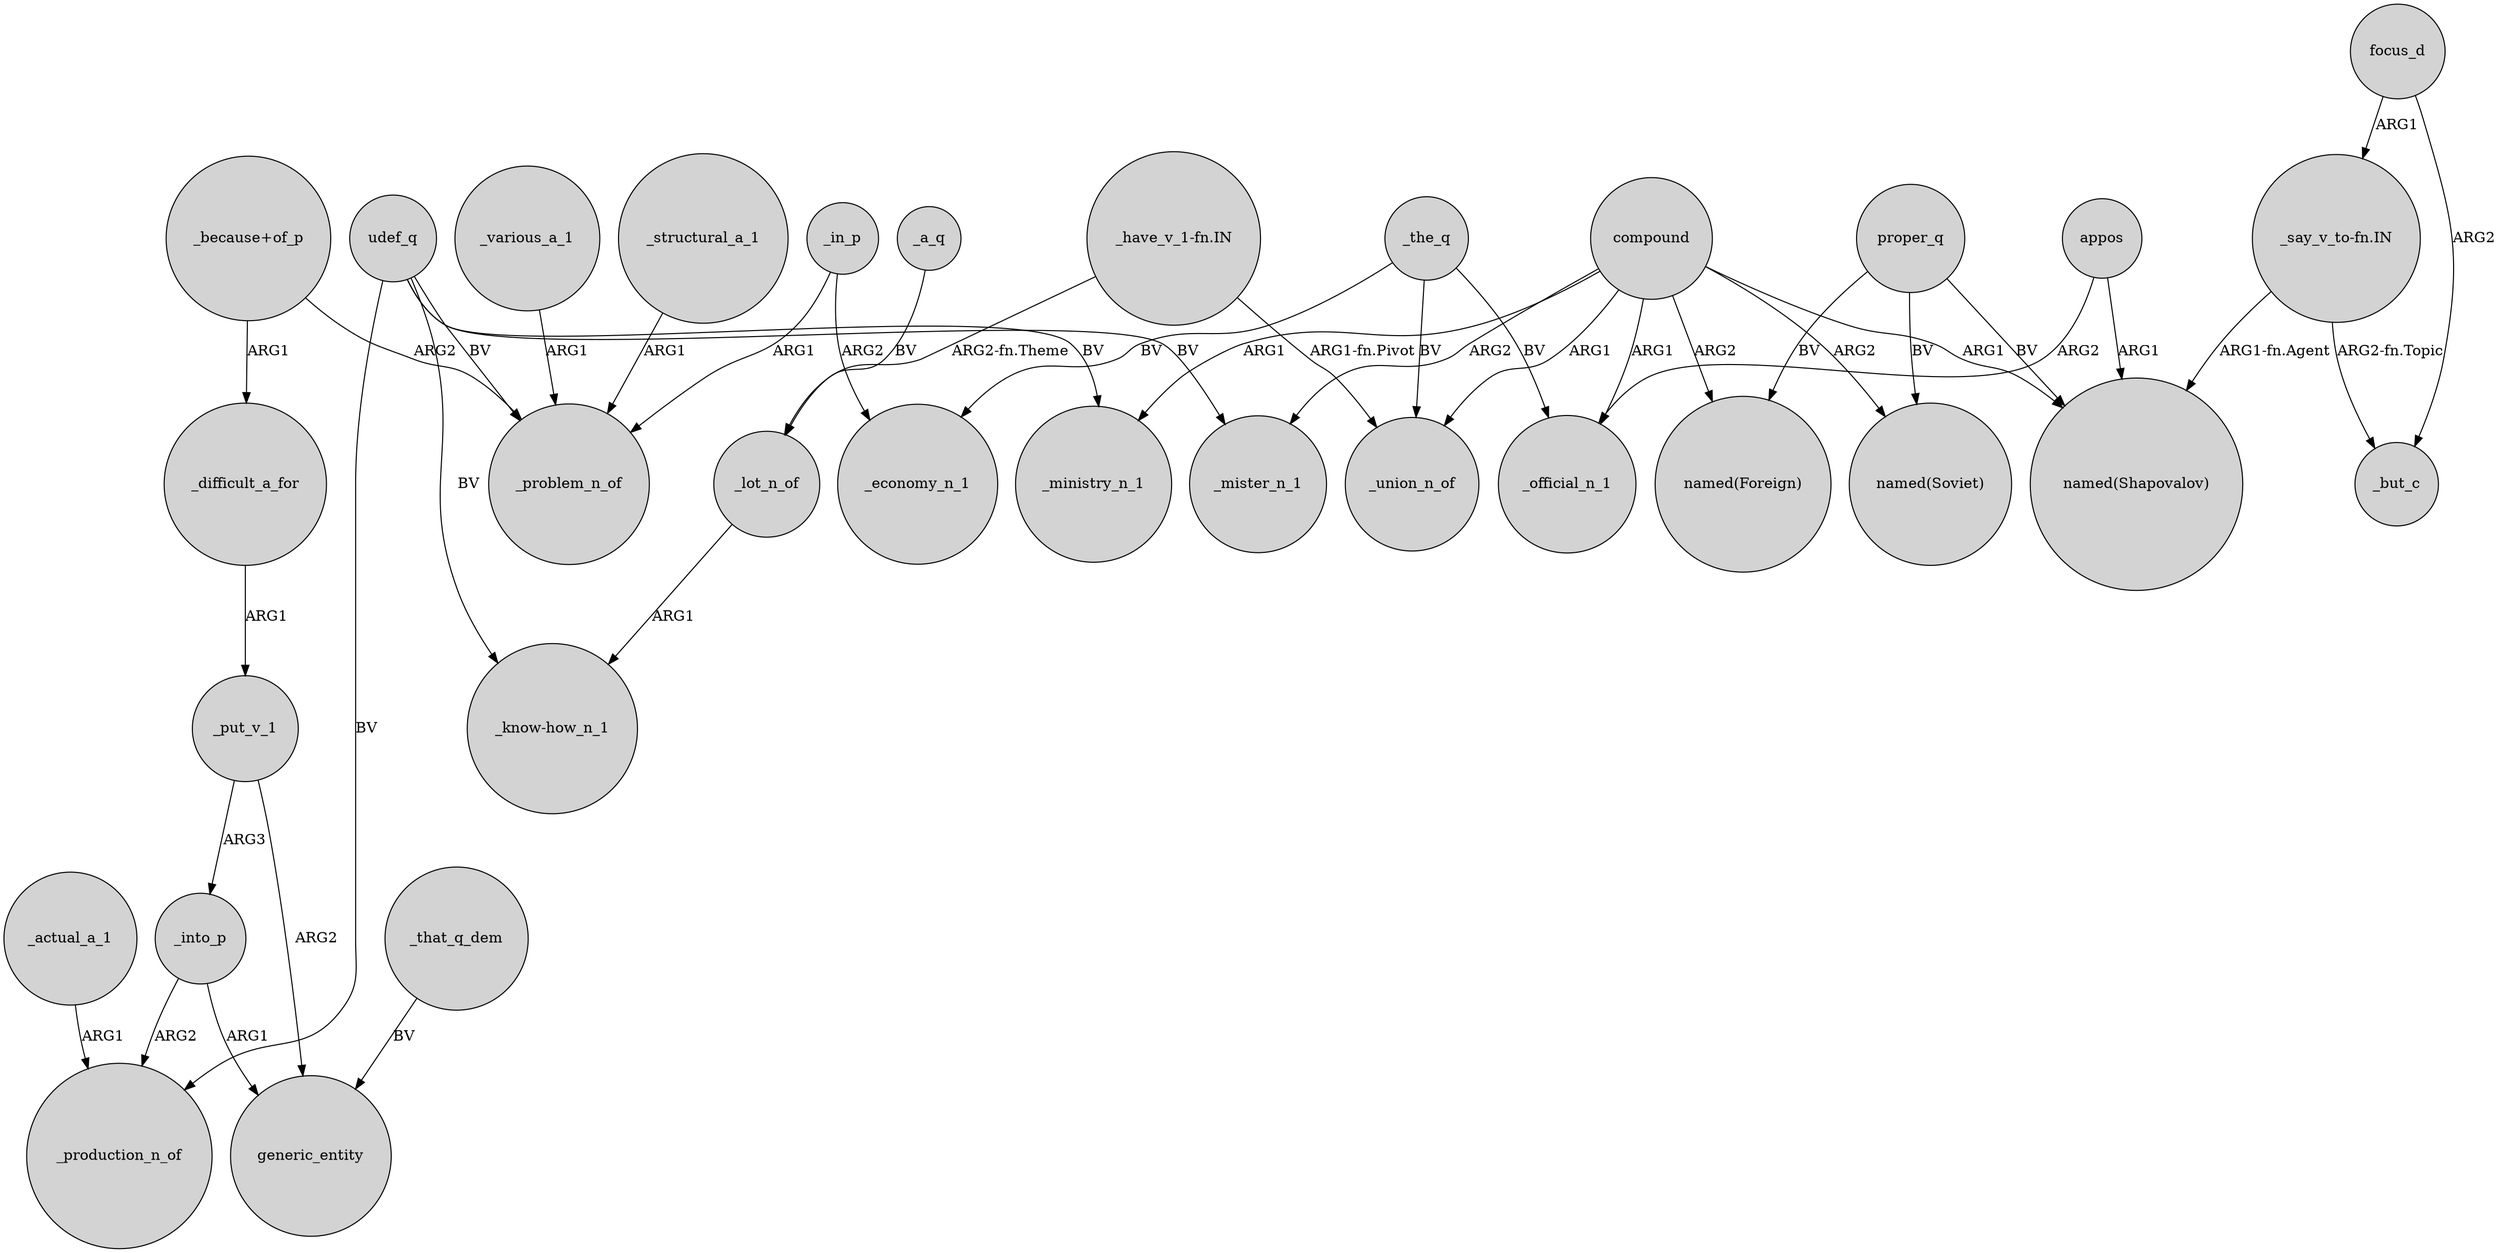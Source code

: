 digraph {
	node [shape=circle style=filled]
	_a_q -> _lot_n_of [label=BV]
	_difficult_a_for -> _put_v_1 [label=ARG1]
	udef_q -> _production_n_of [label=BV]
	_structural_a_1 -> _problem_n_of [label=ARG1]
	compound -> "named(Foreign)" [label=ARG2]
	"_say_v_to-fn.IN" -> "named(Shapovalov)" [label="ARG1-fn.Agent"]
	appos -> _official_n_1 [label=ARG2]
	proper_q -> "named(Foreign)" [label=BV]
	_the_q -> _official_n_1 [label=BV]
	_lot_n_of -> "_know-how_n_1" [label=ARG1]
	_that_q_dem -> generic_entity [label=BV]
	compound -> _mister_n_1 [label=ARG2]
	udef_q -> _ministry_n_1 [label=BV]
	_actual_a_1 -> _production_n_of [label=ARG1]
	_the_q -> _economy_n_1 [label=BV]
	udef_q -> _mister_n_1 [label=BV]
	_into_p -> _production_n_of [label=ARG2]
	_put_v_1 -> generic_entity [label=ARG2]
	_the_q -> _union_n_of [label=BV]
	udef_q -> _problem_n_of [label=BV]
	proper_q -> "named(Soviet)" [label=BV]
	_in_p -> _problem_n_of [label=ARG1]
	focus_d -> _but_c [label=ARG2]
	"_say_v_to-fn.IN" -> _but_c [label="ARG2-fn.Topic"]
	"_have_v_1-fn.IN" -> _union_n_of [label="ARG1-fn.Pivot"]
	_into_p -> generic_entity [label=ARG1]
	appos -> "named(Shapovalov)" [label=ARG1]
	proper_q -> "named(Shapovalov)" [label=BV]
	"_have_v_1-fn.IN" -> _lot_n_of [label="ARG2-fn.Theme"]
	_put_v_1 -> _into_p [label=ARG3]
	"_because+of_p" -> _difficult_a_for [label=ARG1]
	_in_p -> _economy_n_1 [label=ARG2]
	compound -> "named(Soviet)" [label=ARG2]
	_various_a_1 -> _problem_n_of [label=ARG1]
	compound -> _ministry_n_1 [label=ARG1]
	compound -> _official_n_1 [label=ARG1]
	udef_q -> "_know-how_n_1" [label=BV]
	"_because+of_p" -> _problem_n_of [label=ARG2]
	compound -> _union_n_of [label=ARG1]
	focus_d -> "_say_v_to-fn.IN" [label=ARG1]
	compound -> "named(Shapovalov)" [label=ARG1]
}
